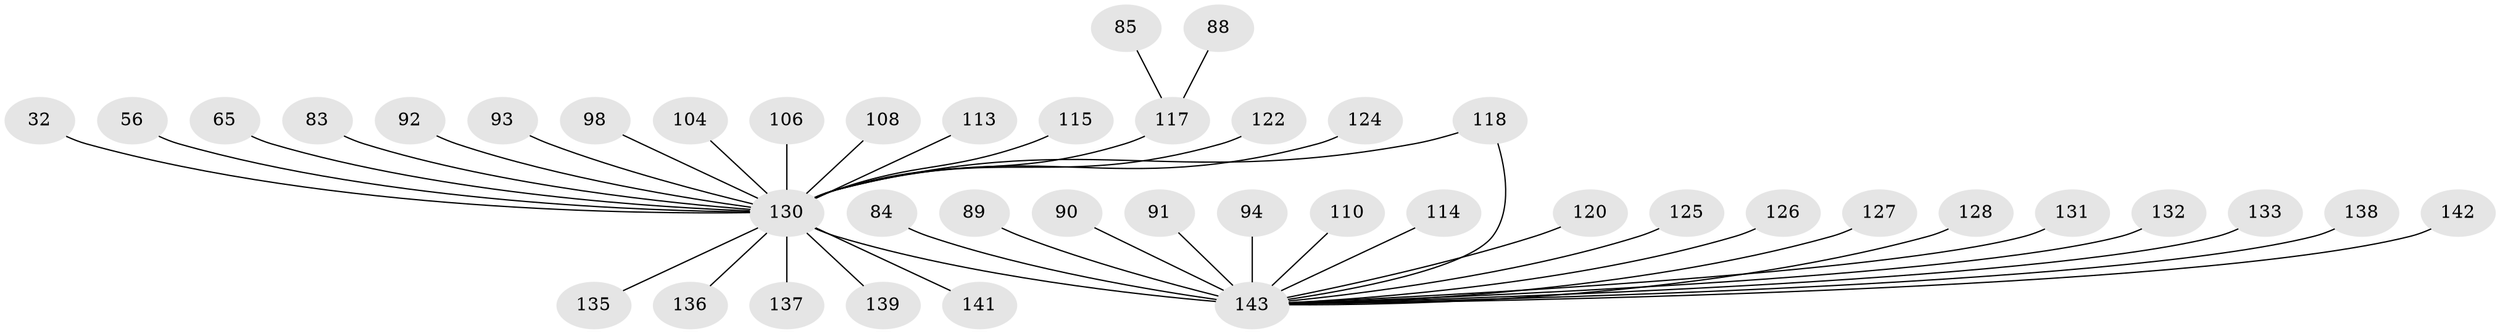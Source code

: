 // original degree distribution, {6: 0.04895104895104895, 19: 0.006993006993006993, 10: 0.006993006993006993, 9: 0.013986013986013986, 11: 0.006993006993006993, 4: 0.04195804195804196, 14: 0.006993006993006993, 5: 0.02097902097902098, 1: 0.5734265734265734, 3: 0.03496503496503497, 2: 0.23776223776223776}
// Generated by graph-tools (version 1.1) at 2025/50/03/04/25 21:50:09]
// undirected, 42 vertices, 42 edges
graph export_dot {
graph [start="1"]
  node [color=gray90,style=filled];
  32;
  56;
  65 [super="+50"];
  83;
  84 [super="+45"];
  85;
  88;
  89 [super="+21"];
  90 [super="+86"];
  91 [super="+59+68"];
  92 [super="+40"];
  93 [super="+42"];
  94;
  98;
  104;
  106 [super="+71"];
  108 [super="+105"];
  110;
  113;
  114;
  115;
  117 [super="+76+49+47+67"];
  118 [super="+99"];
  120 [super="+17"];
  122 [super="+112"];
  124;
  125;
  126;
  127 [super="+121"];
  128 [super="+82"];
  130 [super="+101+2+25"];
  131;
  132;
  133;
  135 [super="+134"];
  136;
  137 [super="+119+129"];
  138 [super="+31"];
  139 [super="+57"];
  141 [super="+81"];
  142 [super="+140"];
  143 [super="+96+35+62+66+55+102+116+19+33+69+70+123+78+80+87"];
  32 -- 130;
  56 -- 130;
  65 -- 130;
  83 -- 130;
  84 -- 143 [weight=2];
  85 -- 117;
  88 -- 117;
  89 -- 143;
  90 -- 143;
  91 -- 143;
  92 -- 130;
  93 -- 130;
  94 -- 143;
  98 -- 130;
  104 -- 130;
  106 -- 130;
  108 -- 130;
  110 -- 143;
  113 -- 130;
  114 -- 143;
  115 -- 130;
  117 -- 130 [weight=3];
  118 -- 143 [weight=2];
  118 -- 130 [weight=2];
  120 -- 143;
  122 -- 130;
  124 -- 130;
  125 -- 143;
  126 -- 143;
  127 -- 143;
  128 -- 143;
  130 -- 135;
  130 -- 136;
  130 -- 137 [weight=3];
  130 -- 139;
  130 -- 141;
  130 -- 143 [weight=9];
  131 -- 143;
  132 -- 143;
  133 -- 143;
  138 -- 143;
  142 -- 143;
}
